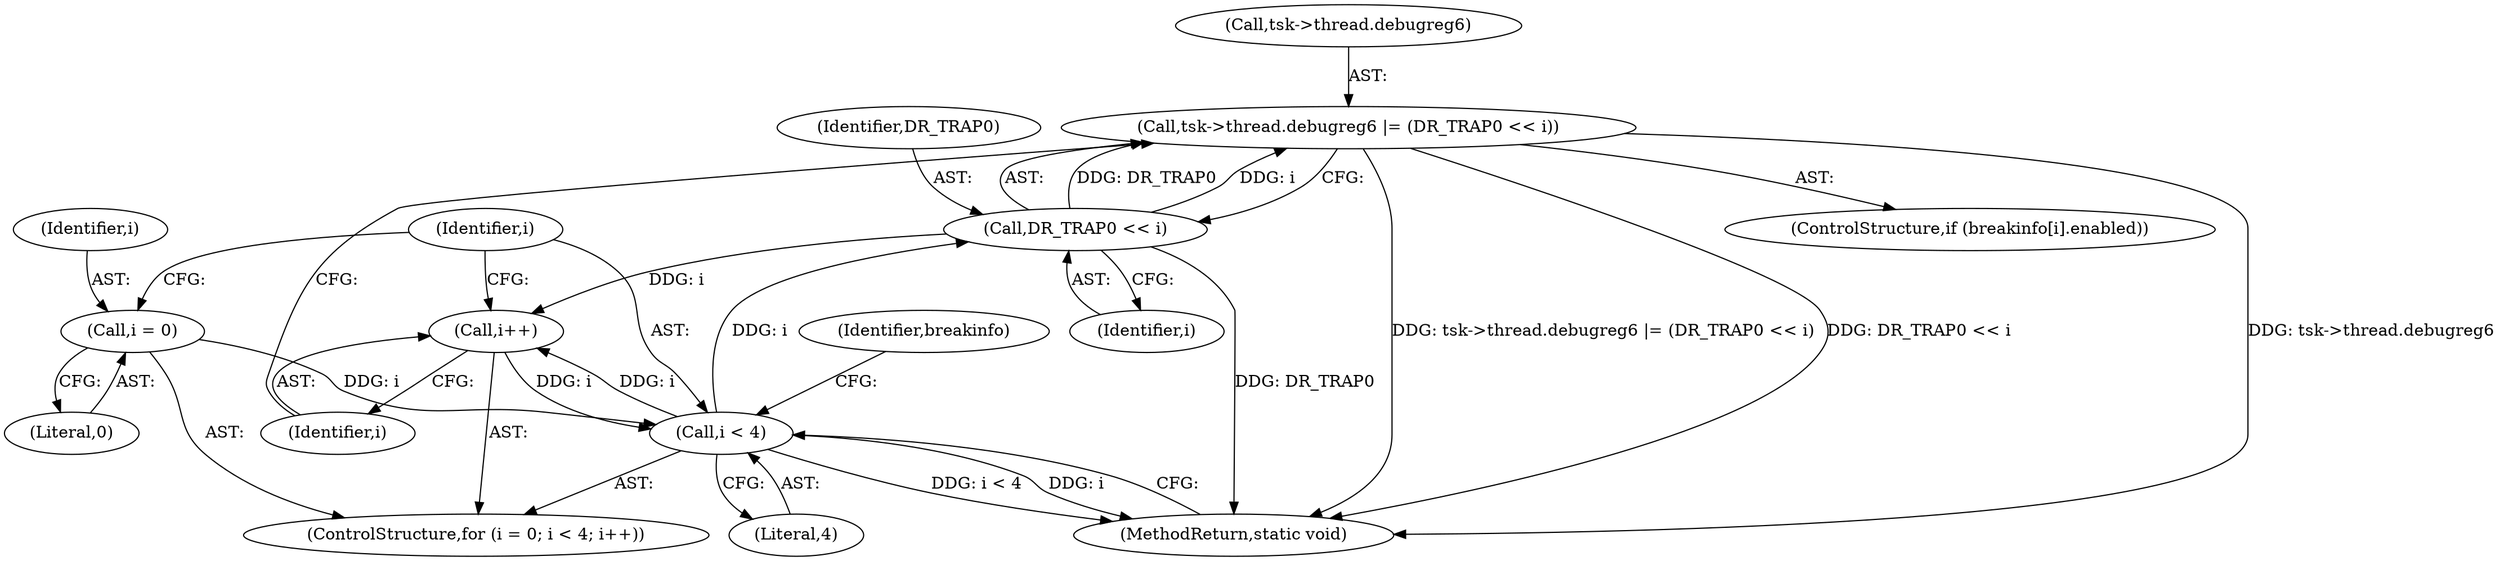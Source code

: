 digraph "0_linux_a8b0ca17b80e92faab46ee7179ba9e99ccb61233_50@API" {
"1000125" [label="(Call,tsk->thread.debugreg6 |= (DR_TRAP0 << i))"];
"1000131" [label="(Call,DR_TRAP0 << i)"];
"1000114" [label="(Call,i < 4)"];
"1000117" [label="(Call,i++)"];
"1000111" [label="(Call,i = 0)"];
"1000111" [label="(Call,i = 0)"];
"1000134" [label="(MethodReturn,static void)"];
"1000115" [label="(Identifier,i)"];
"1000113" [label="(Literal,0)"];
"1000131" [label="(Call,DR_TRAP0 << i)"];
"1000118" [label="(Identifier,i)"];
"1000132" [label="(Identifier,DR_TRAP0)"];
"1000119" [label="(ControlStructure,if (breakinfo[i].enabled))"];
"1000126" [label="(Call,tsk->thread.debugreg6)"];
"1000112" [label="(Identifier,i)"];
"1000117" [label="(Call,i++)"];
"1000125" [label="(Call,tsk->thread.debugreg6 |= (DR_TRAP0 << i))"];
"1000116" [label="(Literal,4)"];
"1000133" [label="(Identifier,i)"];
"1000114" [label="(Call,i < 4)"];
"1000122" [label="(Identifier,breakinfo)"];
"1000110" [label="(ControlStructure,for (i = 0; i < 4; i++))"];
"1000125" -> "1000119"  [label="AST: "];
"1000125" -> "1000131"  [label="CFG: "];
"1000126" -> "1000125"  [label="AST: "];
"1000131" -> "1000125"  [label="AST: "];
"1000118" -> "1000125"  [label="CFG: "];
"1000125" -> "1000134"  [label="DDG: tsk->thread.debugreg6"];
"1000125" -> "1000134"  [label="DDG: tsk->thread.debugreg6 |= (DR_TRAP0 << i)"];
"1000125" -> "1000134"  [label="DDG: DR_TRAP0 << i"];
"1000131" -> "1000125"  [label="DDG: DR_TRAP0"];
"1000131" -> "1000125"  [label="DDG: i"];
"1000131" -> "1000133"  [label="CFG: "];
"1000132" -> "1000131"  [label="AST: "];
"1000133" -> "1000131"  [label="AST: "];
"1000131" -> "1000134"  [label="DDG: DR_TRAP0"];
"1000131" -> "1000117"  [label="DDG: i"];
"1000114" -> "1000131"  [label="DDG: i"];
"1000114" -> "1000110"  [label="AST: "];
"1000114" -> "1000116"  [label="CFG: "];
"1000115" -> "1000114"  [label="AST: "];
"1000116" -> "1000114"  [label="AST: "];
"1000122" -> "1000114"  [label="CFG: "];
"1000134" -> "1000114"  [label="CFG: "];
"1000114" -> "1000134"  [label="DDG: i < 4"];
"1000114" -> "1000134"  [label="DDG: i"];
"1000117" -> "1000114"  [label="DDG: i"];
"1000111" -> "1000114"  [label="DDG: i"];
"1000114" -> "1000117"  [label="DDG: i"];
"1000117" -> "1000110"  [label="AST: "];
"1000117" -> "1000118"  [label="CFG: "];
"1000118" -> "1000117"  [label="AST: "];
"1000115" -> "1000117"  [label="CFG: "];
"1000111" -> "1000110"  [label="AST: "];
"1000111" -> "1000113"  [label="CFG: "];
"1000112" -> "1000111"  [label="AST: "];
"1000113" -> "1000111"  [label="AST: "];
"1000115" -> "1000111"  [label="CFG: "];
}
